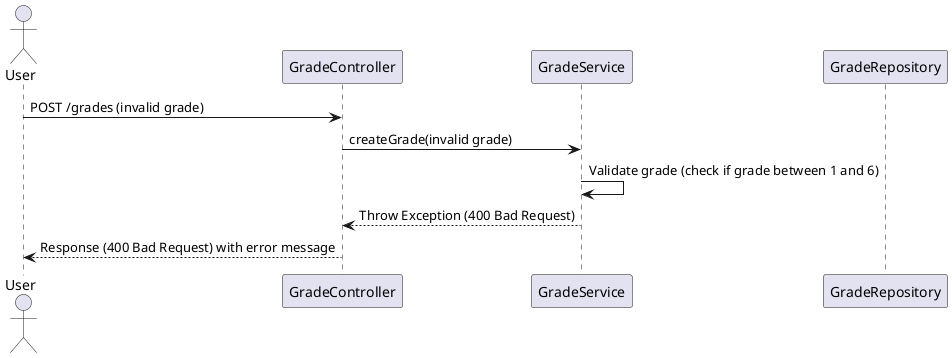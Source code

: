 @startuml
actor User
participant "GradeController" as GradeController
participant "GradeService" as GradeService
participant "GradeRepository" as GradeRepository

User -> GradeController: POST /grades (invalid grade)
GradeController -> GradeService: createGrade(invalid grade)
GradeService -> GradeService: Validate grade (check if grade between 1 and 6)
GradeService --> GradeController: Throw Exception (400 Bad Request)
GradeController --> User: Response (400 Bad Request) with error message
@enduml
